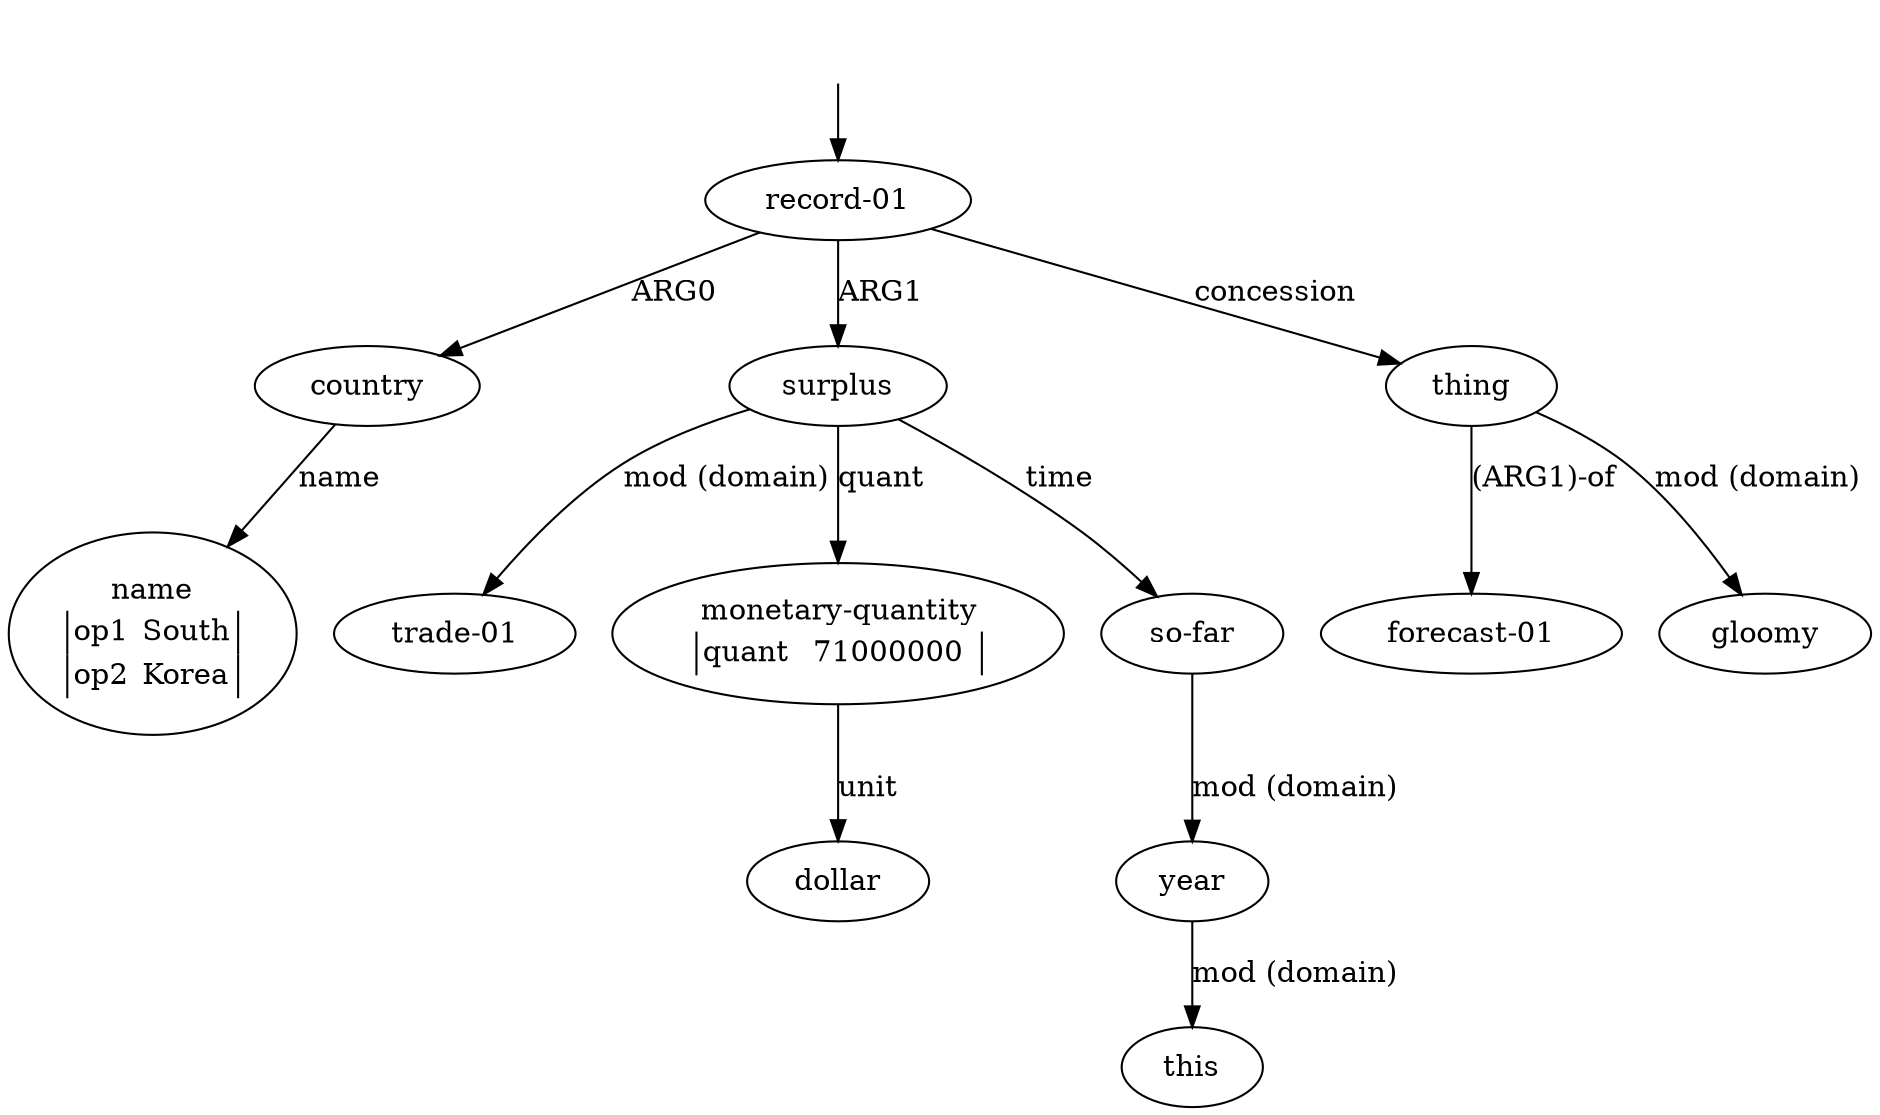 digraph "20011006" {
  top [ style=invis ];
  top -> 0;
  0 [ label=<<table align="center" border="0" cellspacing="0"><tr><td colspan="2">record-01</td></tr></table>> ];
  1 [ label=<<table align="center" border="0" cellspacing="0"><tr><td colspan="2">country</td></tr></table>> ];
  2 [ label=<<table align="center" border="0" cellspacing="0"><tr><td colspan="2">name</td></tr><tr><td sides="l" border="1" align="left">op1</td><td sides="r" border="1" align="left">South</td></tr><tr><td sides="l" border="1" align="left">op2</td><td sides="r" border="1" align="left">Korea</td></tr></table>> ];
  3 [ label=<<table align="center" border="0" cellspacing="0"><tr><td colspan="2">surplus</td></tr></table>> ];
  4 [ label=<<table align="center" border="0" cellspacing="0"><tr><td colspan="2">trade-01</td></tr></table>> ];
  5 [ label=<<table align="center" border="0" cellspacing="0"><tr><td colspan="2">monetary-quantity</td></tr><tr><td sides="l" border="1" align="left">quant</td><td sides="r" border="1" align="left">71000000</td></tr></table>> ];
  6 [ label=<<table align="center" border="0" cellspacing="0"><tr><td colspan="2">dollar</td></tr></table>> ];
  7 [ label=<<table align="center" border="0" cellspacing="0"><tr><td colspan="2">so-far</td></tr></table>> ];
  8 [ label=<<table align="center" border="0" cellspacing="0"><tr><td colspan="2">year</td></tr></table>> ];
  9 [ label=<<table align="center" border="0" cellspacing="0"><tr><td colspan="2">this</td></tr></table>> ];
  10 [ label=<<table align="center" border="0" cellspacing="0"><tr><td colspan="2">thing</td></tr></table>> ];
  11 [ label=<<table align="center" border="0" cellspacing="0"><tr><td colspan="2">forecast-01</td></tr></table>> ];
  12 [ label=<<table align="center" border="0" cellspacing="0"><tr><td colspan="2">gloomy</td></tr></table>> ];
  5 -> 6 [ label="unit" ];
  0 -> 10 [ label="concession" ];
  3 -> 7 [ label="time" ];
  10 -> 12 [ label="mod (domain)" ];
  0 -> 3 [ label="ARG1" ];
  0 -> 1 [ label="ARG0" ];
  1 -> 2 [ label="name" ];
  8 -> 9 [ label="mod (domain)" ];
  3 -> 5 [ label="quant" ];
  10 -> 11 [ label="(ARG1)-of" ];
  3 -> 4 [ label="mod (domain)" ];
  7 -> 8 [ label="mod (domain)" ];
}

